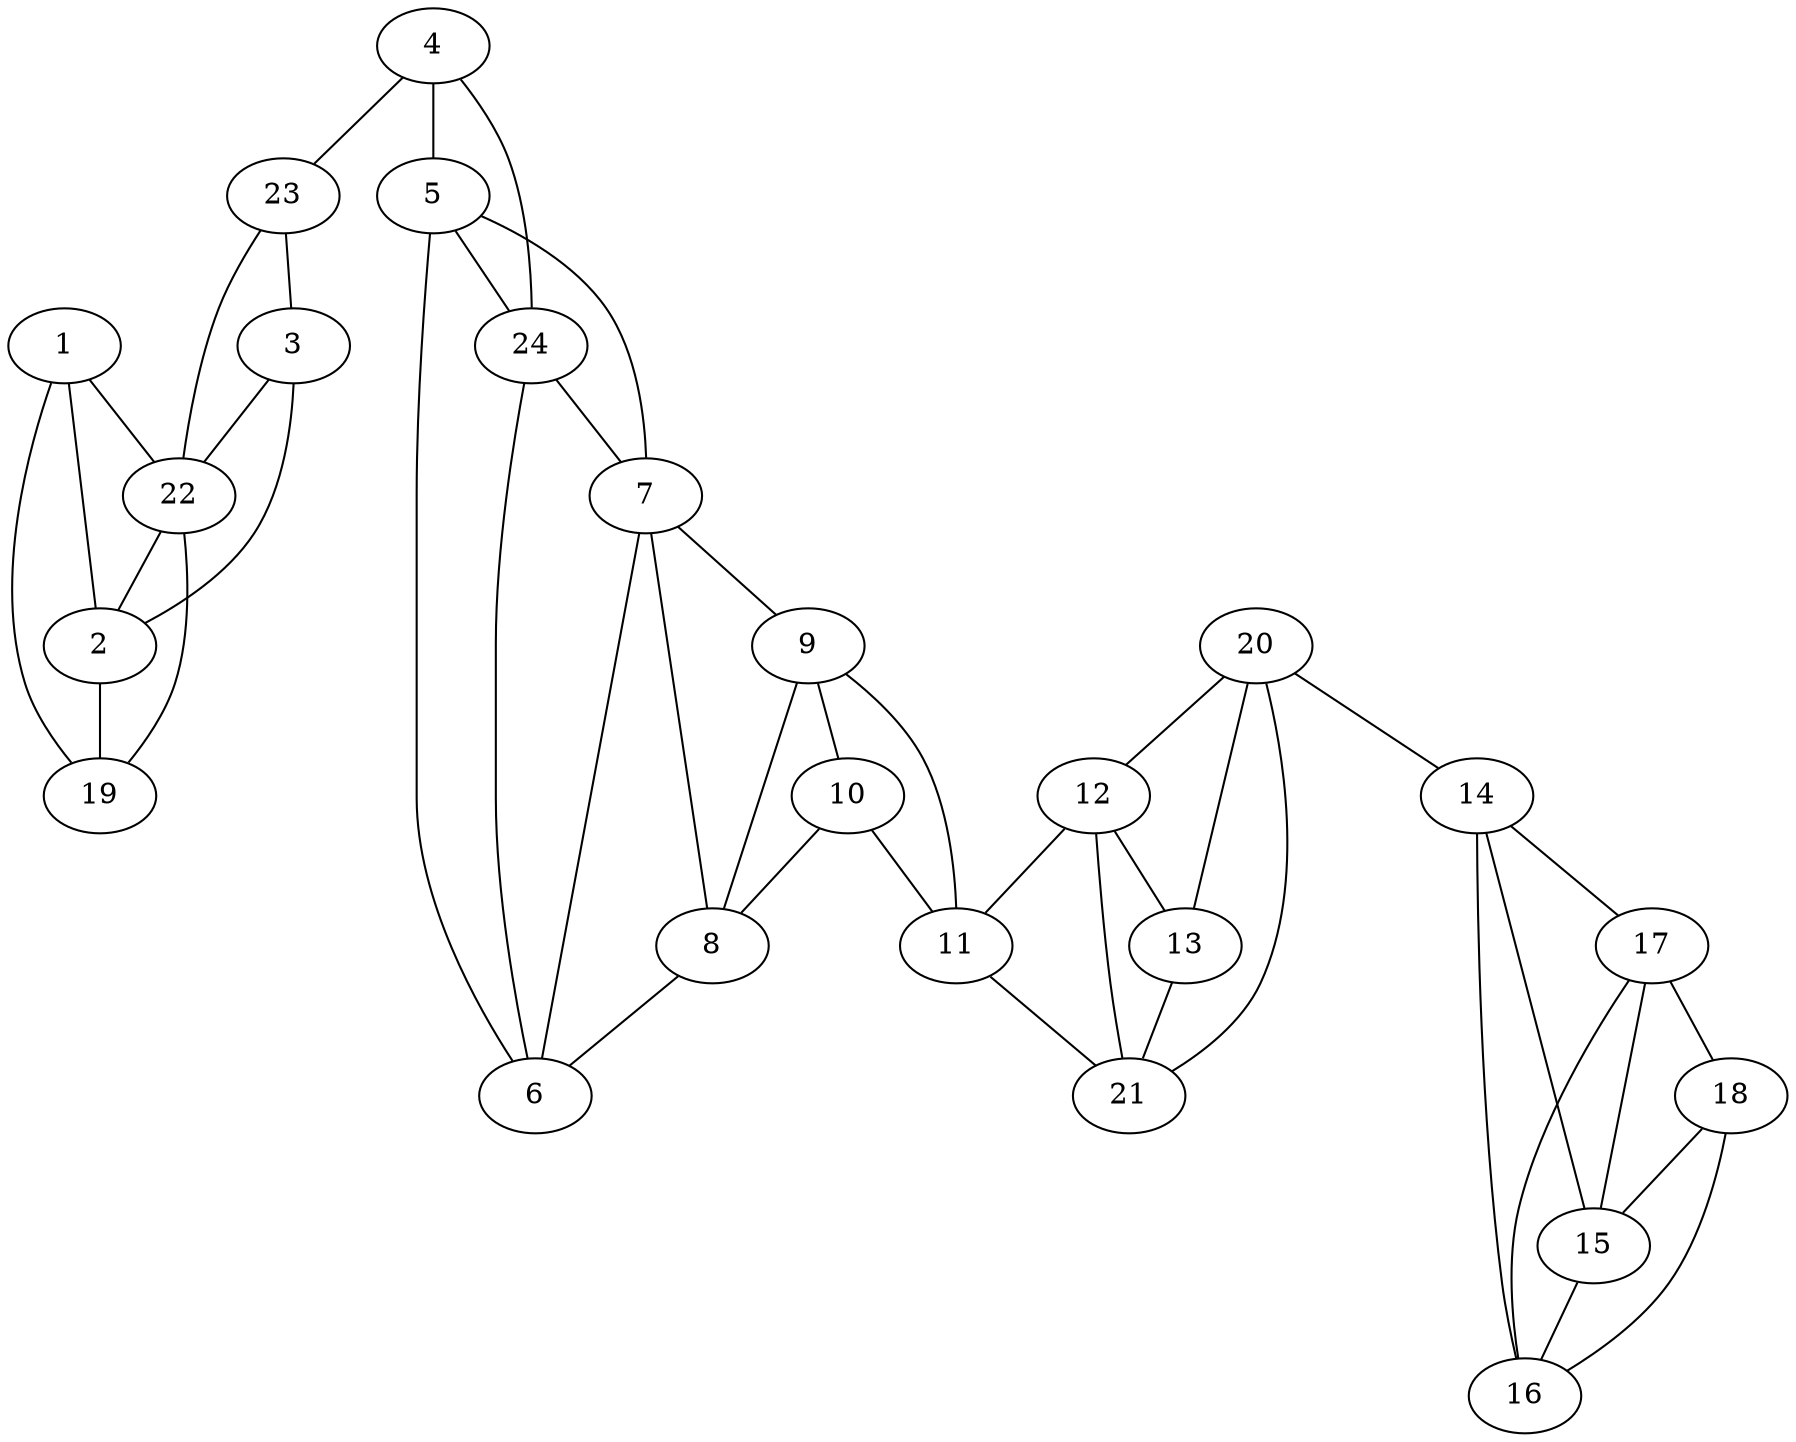 graph pdb1jij {
	1	 [aaLength=8,
		sequence=NVLIEDLK,
		type=0];
	2	 [aaLength=10,
		sequence=DEQGIEDLLN,
		type=0];
	1 -- 2	 [distance0="18.75608",
		frequency=1,
		type0=1];
	19	 [aaLength=2,
		sequence=QQ,
		type=1];
	1 -- 19	 [distance0="24.73828",
		frequency=1,
		type0=2];
	22	 [aaLength=6,
		sequence=TLYCGA,
		type=1];
	1 -- 22	 [distance0="37.10771",
		frequency=1,
		type0=3];
	2 -- 19	 [distance0="16.94115",
		frequency=1,
		type0=1];
	3	 [aaLength=14,
		sequence=HLLPFLTLRRFQEH,
		type=0];
	3 -- 2	 [distance0="33.45662",
		frequency=1,
		type0=3];
	3 -- 22	 [distance0="26.6508",
		frequency=1,
		type0=1];
	4	 [aaLength=20,
		sequence=TEEQVDKNIEGISKQMHNIF,
		type=0];
	5	 [aaLength=3,
		sequence=RDW,
		type=0];
	4 -- 5	 [distance0="36.69613",
		frequency=1,
		type0=3];
	23	 [aaLength=6,
		sequence=RPIVLI,
		type=1];
	4 -- 23	 [distance0="34.55554",
		frequency=1,
		type0=1];
	24	 [aaLength=4,
		sequence=VLVN,
		type=1];
	4 -- 24	 [distance0="36.08442",
		distance1="8.0",
		frequency=2,
		type0=2,
		type1=4];
	6	 [aaLength=9,
		sequence=SLISFLRDY,
		type=0];
	5 -- 6	 [distance0="14.85728",
		distance1="4.0",
		frequency=2,
		type0=2,
		type1=4];
	7	 [aaLength=4,
		sequence=GKHV,
		type=0];
	5 -- 7	 [distance0="26.96148",
		frequency=1,
		type0=3];
	5 -- 24	 [distance0="8.866139",
		frequency=1,
		type0=1];
	6 -- 7	 [distance0="12.50122",
		distance1="0.0",
		frequency=2,
		type0=1,
		type1=5];
	6 -- 24	 [distance0="13.48656",
		frequency=1,
		type0=2];
	9	 [aaLength=10,
		sequence=KDSIQSRLEH,
		type=0];
	7 -- 9	 [distance0="25.25919",
		frequency=1,
		type0=3];
	8	 [aaLength=6,
		sequence=GVNYML,
		type=0];
	8 -- 6	 [distance0="22.63871",
		frequency=1,
		type0=3];
	8 -- 7	 [distance0="13.69723",
		frequency=1,
		type0=1];
	9 -- 8	 [distance0="14.20334",
		frequency=1,
		type0=1];
	10	 [aaLength=6,
		sequence=SYTEFT,
		type=0];
	9 -- 10	 [distance0="18.25243",
		distance1="2.0",
		frequency=2,
		type0=2,
		type1=4];
	10 -- 8	 [distance0="24.50424",
		frequency=1,
		type0=3];
	11	 [aaLength=17,
		sequence=TYTILQAIDFGHLNREL,
		type=0];
	10 -- 11	 [distance0="8.765804",
		distance1="0.0",
		frequency=2,
		type0=1,
		type1=5];
	11 -- 9	 [distance0="26.7572",
		frequency=1,
		type0=3];
	21	 [aaLength=4,
		sequence=IQVG,
		type=1];
	11 -- 21	 [distance0="21.21606",
		distance1="3.0",
		frequency=2,
		type0=2,
		type1=4];
	12	 [aaLength=3,
		sequence=GSD,
		type=0];
	12 -- 11	 [distance0="30.048",
		frequency=1,
		type0=3];
	13	 [aaLength=16,
		sequence=QWGNITSGIELMRRMY,
		type=0];
	12 -- 13	 [distance0="15.22015",
		distance1="0.0",
		frequency=2,
		type0=1,
		type1=5];
	12 -- 21	 [distance0="25.47251",
		frequency=1,
		type0=2];
	13 -- 21	 [distance0="14.88538",
		frequency=1,
		type0=1];
	14	 [aaLength=11,
		sequence=SPYEFYQFWIN,
		type=0];
	17	 [aaLength=17,
		sequence=REAQKTLAEEVTKFIHG,
		type=0];
	14 -- 17	 [distance0="45.06117",
		frequency=1,
		type0=3];
	16	 [aaLength=15,
		sequence=GKEEIDRLEQSKNEA,
		type=0];
	14 -- 16	 [distance0="28.73949",
		frequency=1,
		type0=2];
	15	 [aaLength=9,
		sequence=VIKFLKYFT,
		type=0];
	14 -- 15	 [distance0="19.89666",
		distance1="5.0",
		frequency=2,
		type0=1,
		type1=4];
	15 -- 17	 [distance0="31.07775",
		frequency=1,
		type0=3];
	15 -- 16	 [distance0="12.30907",
		distance1="2.0",
		frequency=2,
		type0=1,
		type1=4];
	16 -- 17	 [distance0="20.76601",
		distance1="3.0",
		frequency=2,
		type0=2,
		type1=4];
	18	 [aaLength=9,
		sequence=EDALNDAIR,
		type=0];
	17 -- 18	 [distance0="19.17604",
		distance1="0.0",
		frequency=2,
		type0=1,
		type1=5];
	18 -- 16	 [distance0="39.69251",
		frequency=1,
		type0=2];
	18 -- 15	 [distance0="50.17502",
		frequency=1,
		type0=3];
	20	 [aaLength=4,
		sequence=YGLT,
		type=1];
	20 -- 14	 [distance0="27.0",
		frequency=1,
		type0=4];
	20 -- 12	 [distance0="34.76851",
		frequency=1,
		type0=3];
	20 -- 13	 [distance0="24.77043",
		frequency=1,
		type0=1];
	20 -- 21	 [distance0="28.0",
		frequency=1,
		type0=2];
	22 -- 2	 [distance0="21.7716",
		frequency=1,
		type0=2];
	22 -- 19	 [distance0="17.0",
		frequency=1,
		type0=1];
	23 -- 3	 [distance0="26.6508",
		frequency=1,
		type0=1];
	23 -- 22	 [distance0="32.0",
		frequency=1,
		type0=2];
	24 -- 7	 [distance0="25.70263",
		frequency=1,
		type0=3];
}
